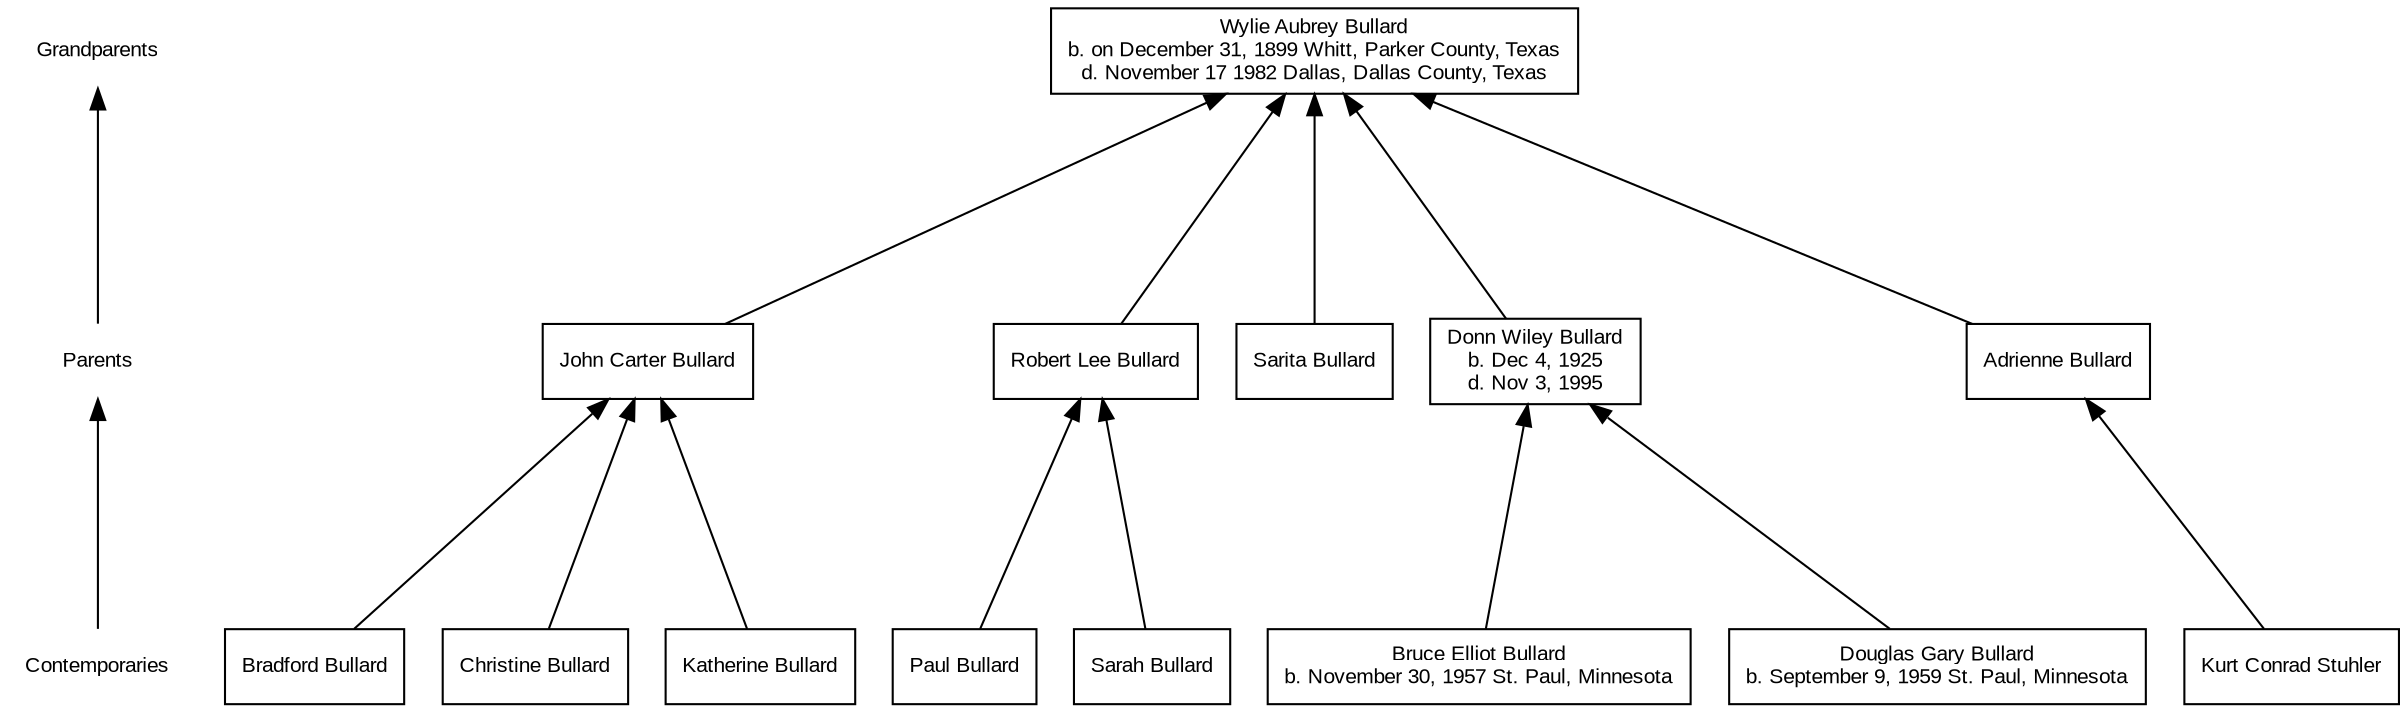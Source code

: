 //Header
digraph G {
node [shape=box,fontname="Arial",fontsize="10"];
edge [fontname="Arial",fontsize="8"];
ranksep=1.5;
rankdir=BT;
concentrate=true;

//Ranking Enumeration
node [shape=plaintext,fontname="Arial",fontsize="10"];
{ "Contemporaries" -> "Parents" -> "Grandparents" }

//Declarations
Adrienne_Stuhler [label="Adrienne Bullard" shape=null color="null"];
Bradford_Bullard [label="Bradford Bullard" shape=null color="null"];
Christine_Bullard [label="Christine Bullard" shape=null color="null"];
John_Carter_Bullard [label="John Carter Bullard" shape=null color="null"];
Katherine_Bullard [label="Katherine Bullard" shape=null color="null"];
Kurt_Stuhler [label="Kurt Conrad Stuhler" shape=null color="null"];
Paul_Bullard [label="Paul Bullard" shape=null color="null"];
Robert_Lee_Bullard [label="Robert Lee Bullard" shape=null color="null"];
Sarah_Bullard [label="Sarah Bullard" shape=null color="null"];
Sarita_Bullard [label="Sarita Bullard" shape=null color="null"];
Wylie_Aubrey_Bullard [label="Wylie Aubrey Bullard\nb. on December 31, 1899 Whitt, Parker County, Texas\nd. November 17 1982 Dallas, Dallas County, Texas" shape=null color="null"];
bruce_bullard [label="Bruce Elliot Bullard\nb. November 30, 1957 St. Paul, Minnesota" shape=null color="null"];
donn_bullard [label="Donn Wiley Bullard\nb. Dec 4, 1925\nd. Nov 3, 1995" shape=null color="null"];
douglas_bullard [label="Douglas Gary Bullard\nb. September 9, 1959 St. Paul, Minnesota" shape=null color="null"];


//Ranking groupings
{ rank = same; "Contemporaries"; "Bradford_Bullard"; "Christine_Bullard"; "Katherine_Bullard"; "Kurt_Stuhler"; "Paul_Bullard"; "Sarah_Bullard"; "bruce_bullard"; "douglas_bullard"; }
{ rank = same; "Parents"; "Adrienne_Stuhler"; "John_Carter_Bullard"; "Robert_Lee_Bullard"; "Sarita_Bullard"; "donn_bullard"; }
{ rank = same; "Grandparents"; "Wylie_Aubrey_Bullard"; }


//Dependencies
Adrienne_Stuhler -> Wylie_Aubrey_Bullard;
Bradford_Bullard -> John_Carter_Bullard;
Christine_Bullard -> John_Carter_Bullard;
John_Carter_Bullard -> Wylie_Aubrey_Bullard;
Katherine_Bullard -> John_Carter_Bullard;
Kurt_Stuhler -> Adrienne_Stuhler;
Paul_Bullard -> Robert_Lee_Bullard;
Robert_Lee_Bullard -> Wylie_Aubrey_Bullard;
Sarah_Bullard -> Robert_Lee_Bullard;
Sarita_Bullard -> Wylie_Aubrey_Bullard;
bruce_bullard -> donn_bullard;
donn_bullard -> Wylie_Aubrey_Bullard;
douglas_bullard -> donn_bullard;


}
